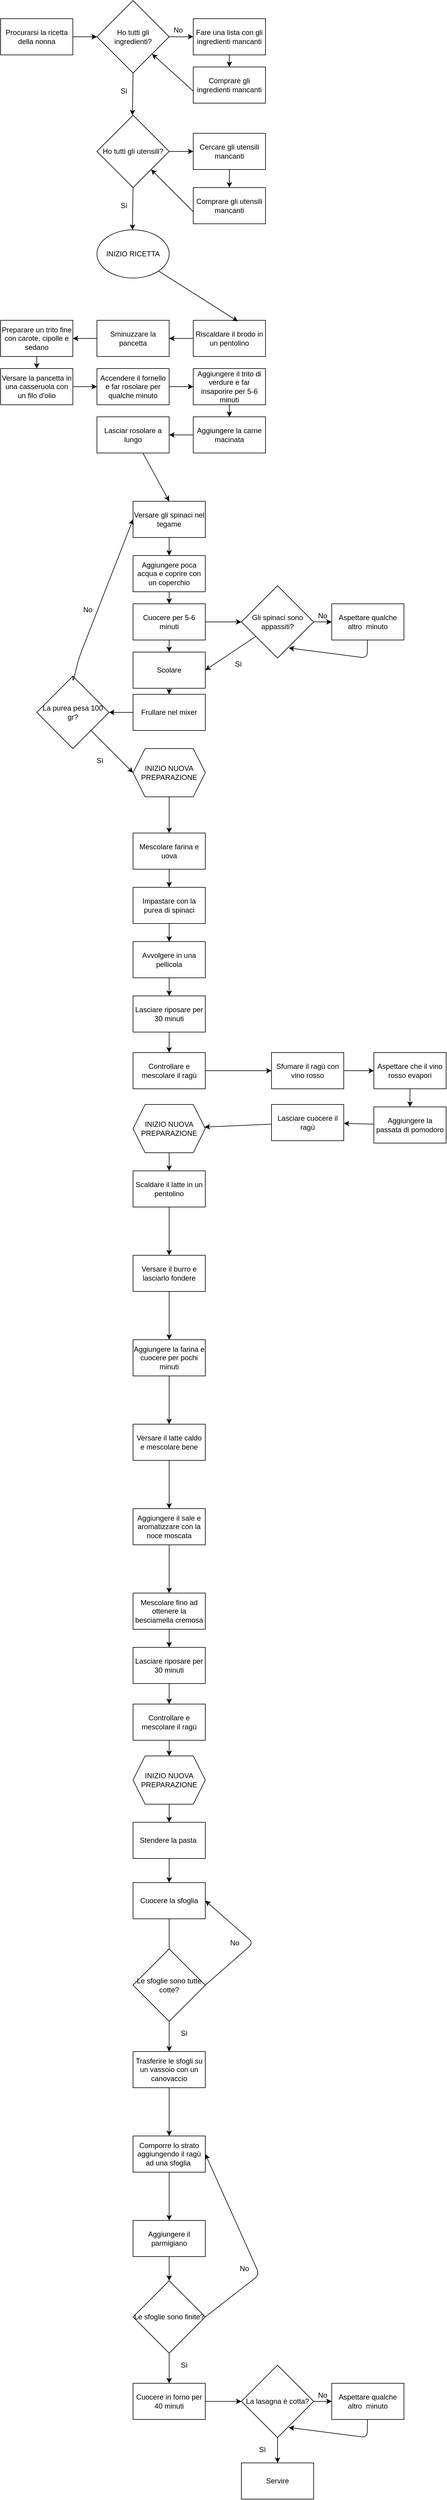 <mxfile>
    <diagram id="bVFsE0yY-AD6hLbGB29M" name="Page-1">
        <mxGraphModel dx="1035" dy="1215" grid="1" gridSize="10" guides="1" tooltips="1" connect="1" arrows="1" fold="1" page="1" pageScale="1" pageWidth="827" pageHeight="1169" math="0" shadow="0">
            <root>
                <mxCell id="0"/>
                <mxCell id="1" parent="0"/>
                <mxCell id="2" value="Procurarsi la ricetta della nonna" style="rounded=0;whiteSpace=wrap;html=1;" vertex="1" parent="1">
                    <mxGeometry x="40" y="40" width="120" height="60" as="geometry"/>
                </mxCell>
                <mxCell id="3" value="" style="endArrow=classic;html=1;exitX=1;exitY=0.5;exitDx=0;exitDy=0;entryX=0;entryY=0.5;entryDx=0;entryDy=0;" edge="1" parent="1" source="2" target="5">
                    <mxGeometry width="50" height="50" relative="1" as="geometry">
                        <mxPoint x="170" y="80" as="sourcePoint"/>
                        <mxPoint x="200" y="80" as="targetPoint"/>
                    </mxGeometry>
                </mxCell>
                <mxCell id="5" value="Ho tutti gli ingredienti?" style="rhombus;whiteSpace=wrap;html=1;" vertex="1" parent="1">
                    <mxGeometry x="200" y="10" width="120" height="120" as="geometry"/>
                </mxCell>
                <mxCell id="7" value="" style="endArrow=classic;html=1;" edge="1" parent="1">
                    <mxGeometry width="50" height="50" relative="1" as="geometry">
                        <mxPoint x="320" y="69.84" as="sourcePoint"/>
                        <mxPoint x="360" y="69.84" as="targetPoint"/>
                        <Array as="points">
                            <mxPoint x="340" y="70.14"/>
                        </Array>
                    </mxGeometry>
                </mxCell>
                <mxCell id="8" value="Sì" style="text;html=1;strokeColor=none;fillColor=none;align=center;verticalAlign=middle;whiteSpace=wrap;rounded=0;" vertex="1" parent="1">
                    <mxGeometry x="230" y="150" width="30" height="20" as="geometry"/>
                </mxCell>
                <mxCell id="9" value="No" style="text;html=1;strokeColor=none;fillColor=none;align=center;verticalAlign=middle;whiteSpace=wrap;rounded=0;" vertex="1" parent="1">
                    <mxGeometry x="320" y="49" width="30" height="20" as="geometry"/>
                </mxCell>
                <mxCell id="10" value="Fare una lista con gli ingredienti mancanti" style="rounded=0;whiteSpace=wrap;html=1;" vertex="1" parent="1">
                    <mxGeometry x="360" y="40" width="120" height="60" as="geometry"/>
                </mxCell>
                <mxCell id="11" value="Comprare gli ingredienti mancanti" style="rounded=0;whiteSpace=wrap;html=1;" vertex="1" parent="1">
                    <mxGeometry x="360" y="120" width="120" height="60" as="geometry"/>
                </mxCell>
                <mxCell id="12" value="" style="endArrow=classic;html=1;" edge="1" parent="1">
                    <mxGeometry width="50" height="50" relative="1" as="geometry">
                        <mxPoint x="260" y="130" as="sourcePoint"/>
                        <mxPoint x="259" y="200" as="targetPoint"/>
                    </mxGeometry>
                </mxCell>
                <mxCell id="14" value="" style="endArrow=classic;html=1;" edge="1" parent="1">
                    <mxGeometry width="50" height="50" relative="1" as="geometry">
                        <mxPoint x="419.89" y="100" as="sourcePoint"/>
                        <mxPoint x="420" y="120" as="targetPoint"/>
                    </mxGeometry>
                </mxCell>
                <mxCell id="22" value="" style="edgeStyle=none;html=1;" edge="1" parent="1" source="16" target="20">
                    <mxGeometry relative="1" as="geometry"/>
                </mxCell>
                <mxCell id="16" value="Riscaldare il brodo in un pentolino" style="rounded=0;whiteSpace=wrap;html=1;" vertex="1" parent="1">
                    <mxGeometry x="360" y="540" width="120" height="60" as="geometry"/>
                </mxCell>
                <mxCell id="24" value="" style="edgeStyle=none;html=1;" edge="1" parent="1" source="20" target="23">
                    <mxGeometry relative="1" as="geometry"/>
                </mxCell>
                <mxCell id="20" value="Sminuzzare la pancetta" style="rounded=0;whiteSpace=wrap;html=1;" vertex="1" parent="1">
                    <mxGeometry x="200" y="540" width="120" height="60" as="geometry"/>
                </mxCell>
                <mxCell id="26" value="" style="edgeStyle=none;html=1;" edge="1" parent="1" source="23" target="25">
                    <mxGeometry relative="1" as="geometry"/>
                </mxCell>
                <mxCell id="23" value="Preparare un trito fine con carote, cipolle e sedano" style="rounded=0;whiteSpace=wrap;html=1;" vertex="1" parent="1">
                    <mxGeometry x="40" y="540" width="120" height="60" as="geometry"/>
                </mxCell>
                <mxCell id="28" value="" style="edgeStyle=none;html=1;" edge="1" parent="1" source="25" target="27">
                    <mxGeometry relative="1" as="geometry"/>
                </mxCell>
                <mxCell id="25" value="Versare la pancetta in una casseruola con un filo d'olio" style="rounded=0;whiteSpace=wrap;html=1;" vertex="1" parent="1">
                    <mxGeometry x="40" y="620" width="120" height="60" as="geometry"/>
                </mxCell>
                <mxCell id="30" value="" style="edgeStyle=none;html=1;" edge="1" parent="1" source="27" target="29">
                    <mxGeometry relative="1" as="geometry"/>
                </mxCell>
                <mxCell id="27" value="Accendere il fornello e far rosolare per qualche minuto" style="rounded=0;whiteSpace=wrap;html=1;" vertex="1" parent="1">
                    <mxGeometry x="200" y="620" width="120" height="60" as="geometry"/>
                </mxCell>
                <mxCell id="32" value="" style="edgeStyle=none;html=1;" edge="1" parent="1" source="29" target="31">
                    <mxGeometry relative="1" as="geometry"/>
                </mxCell>
                <mxCell id="29" value="Aggiungere il trito di verdure e far insaporire per 5-6 minuti" style="rounded=0;whiteSpace=wrap;html=1;" vertex="1" parent="1">
                    <mxGeometry x="360" y="620" width="120" height="60" as="geometry"/>
                </mxCell>
                <mxCell id="34" value="" style="edgeStyle=none;html=1;" edge="1" parent="1" source="31" target="33">
                    <mxGeometry relative="1" as="geometry"/>
                </mxCell>
                <mxCell id="31" value="Aggiungere la carne macinata" style="rounded=0;whiteSpace=wrap;html=1;" vertex="1" parent="1">
                    <mxGeometry x="360" y="700" width="120" height="60" as="geometry"/>
                </mxCell>
                <mxCell id="69" value="" style="edgeStyle=none;html=1;entryX=0.5;entryY=0;entryDx=0;entryDy=0;" edge="1" parent="1" source="33" target="74">
                    <mxGeometry relative="1" as="geometry">
                        <mxPoint x="260" y="800" as="targetPoint"/>
                    </mxGeometry>
                </mxCell>
                <mxCell id="33" value="Lasciar rosolare a lungo" style="rounded=0;whiteSpace=wrap;html=1;" vertex="1" parent="1">
                    <mxGeometry x="200" y="700" width="120" height="60" as="geometry"/>
                </mxCell>
                <mxCell id="60" value="" style="edgeStyle=none;html=1;" edge="1" parent="1" source="56" target="57">
                    <mxGeometry relative="1" as="geometry"/>
                </mxCell>
                <mxCell id="56" value="Ho tutti gli utensili?" style="rhombus;whiteSpace=wrap;html=1;" vertex="1" parent="1">
                    <mxGeometry x="200" y="200" width="120" height="120" as="geometry"/>
                </mxCell>
                <mxCell id="62" value="" style="edgeStyle=none;html=1;" edge="1" parent="1" source="57" target="58">
                    <mxGeometry relative="1" as="geometry"/>
                </mxCell>
                <mxCell id="57" value="Cercare gli utensili mancanti" style="rounded=0;whiteSpace=wrap;html=1;" vertex="1" parent="1">
                    <mxGeometry x="360" y="230" width="120" height="60" as="geometry"/>
                </mxCell>
                <mxCell id="58" value="Comprare gli utensili mancanti" style="rounded=0;whiteSpace=wrap;html=1;" vertex="1" parent="1">
                    <mxGeometry x="360" y="320" width="120" height="60" as="geometry"/>
                </mxCell>
                <mxCell id="63" value="Sì" style="text;html=1;strokeColor=none;fillColor=none;align=center;verticalAlign=middle;whiteSpace=wrap;rounded=0;" vertex="1" parent="1">
                    <mxGeometry x="230" y="340" width="30" height="20" as="geometry"/>
                </mxCell>
                <mxCell id="64" value="" style="endArrow=classic;html=1;" edge="1" parent="1">
                    <mxGeometry width="50" height="50" relative="1" as="geometry">
                        <mxPoint x="260.0" y="320" as="sourcePoint"/>
                        <mxPoint x="259" y="390" as="targetPoint"/>
                    </mxGeometry>
                </mxCell>
                <mxCell id="65" value="" style="endArrow=classic;html=1;" edge="1" parent="1" target="5">
                    <mxGeometry width="50" height="50" relative="1" as="geometry">
                        <mxPoint x="360" y="160" as="sourcePoint"/>
                        <mxPoint x="330" y="110" as="targetPoint"/>
                    </mxGeometry>
                </mxCell>
                <mxCell id="66" value="" style="endArrow=classic;html=1;" edge="1" parent="1" target="56">
                    <mxGeometry width="50" height="50" relative="1" as="geometry">
                        <mxPoint x="360.0" y="360" as="sourcePoint"/>
                        <mxPoint x="291.579" y="298.421" as="targetPoint"/>
                    </mxGeometry>
                </mxCell>
                <mxCell id="67" value="INIZIO RICETTA" style="ellipse;whiteSpace=wrap;html=1;" vertex="1" parent="1">
                    <mxGeometry x="200" y="390" width="120" height="80" as="geometry"/>
                </mxCell>
                <mxCell id="73" value="" style="edgeStyle=none;html=1;" edge="1" source="74" target="76" parent="1">
                    <mxGeometry relative="1" as="geometry"/>
                </mxCell>
                <mxCell id="74" value="Versare gli spinaci nel tegame" style="rounded=0;whiteSpace=wrap;html=1;" vertex="1" parent="1">
                    <mxGeometry x="260" y="840" width="120" height="60" as="geometry"/>
                </mxCell>
                <mxCell id="75" value="" style="edgeStyle=none;html=1;" edge="1" source="76" target="78" parent="1">
                    <mxGeometry relative="1" as="geometry"/>
                </mxCell>
                <mxCell id="76" value="Aggiungere poca acqua e coprire con un coperchio" style="rounded=0;whiteSpace=wrap;html=1;" vertex="1" parent="1">
                    <mxGeometry x="260" y="930" width="120" height="60" as="geometry"/>
                </mxCell>
                <mxCell id="77" value="" style="edgeStyle=none;html=1;" edge="1" source="78" target="80" parent="1">
                    <mxGeometry relative="1" as="geometry"/>
                </mxCell>
                <mxCell id="87" value="" style="edgeStyle=none;html=1;" edge="1" parent="1" source="78" target="86">
                    <mxGeometry relative="1" as="geometry"/>
                </mxCell>
                <mxCell id="78" value="Cuocere per 5-6 minuti" style="rounded=0;whiteSpace=wrap;html=1;" vertex="1" parent="1">
                    <mxGeometry x="260" y="1010" width="120" height="60" as="geometry"/>
                </mxCell>
                <mxCell id="79" value="" style="edgeStyle=none;html=1;" edge="1" source="80" target="82" parent="1">
                    <mxGeometry relative="1" as="geometry"/>
                </mxCell>
                <mxCell id="80" value="Scolare" style="rounded=0;whiteSpace=wrap;html=1;" vertex="1" parent="1">
                    <mxGeometry x="260" y="1090" width="120" height="60" as="geometry"/>
                </mxCell>
                <mxCell id="106" value="" style="edgeStyle=none;html=1;" edge="1" parent="1" source="82" target="97">
                    <mxGeometry relative="1" as="geometry"/>
                </mxCell>
                <mxCell id="82" value="Frullare nel mixer" style="rounded=0;whiteSpace=wrap;html=1;" vertex="1" parent="1">
                    <mxGeometry x="260" y="1160" width="120" height="60" as="geometry"/>
                </mxCell>
                <mxCell id="89" value="" style="edgeStyle=none;html=1;entryX=1;entryY=0.5;entryDx=0;entryDy=0;" edge="1" parent="1" source="86" target="80">
                    <mxGeometry relative="1" as="geometry">
                        <mxPoint x="500" y="1129" as="targetPoint"/>
                    </mxGeometry>
                </mxCell>
                <mxCell id="91" value="" style="edgeStyle=none;html=1;" edge="1" parent="1" source="86">
                    <mxGeometry relative="1" as="geometry">
                        <mxPoint x="590" y="1040" as="targetPoint"/>
                    </mxGeometry>
                </mxCell>
                <mxCell id="86" value="Gli spinaci sono appassiti?" style="rhombus;whiteSpace=wrap;html=1;" vertex="1" parent="1">
                    <mxGeometry x="440" y="980" width="120" height="120" as="geometry"/>
                </mxCell>
                <mxCell id="90" value="Aspettare qualche altro&amp;nbsp; minuto" style="rounded=0;whiteSpace=wrap;html=1;" vertex="1" parent="1">
                    <mxGeometry x="590" y="1010" width="120" height="60" as="geometry"/>
                </mxCell>
                <mxCell id="92" value="" style="endArrow=classic;html=1;entryX=0.656;entryY=0.86;entryDx=0;entryDy=0;entryPerimeter=0;" edge="1" parent="1" target="86">
                    <mxGeometry width="50" height="50" relative="1" as="geometry">
                        <mxPoint x="649.38" y="1070" as="sourcePoint"/>
                        <mxPoint x="649" y="1115" as="targetPoint"/>
                        <Array as="points">
                            <mxPoint x="649" y="1100"/>
                        </Array>
                    </mxGeometry>
                </mxCell>
                <mxCell id="93" value="No" style="text;html=1;strokeColor=none;fillColor=none;align=center;verticalAlign=middle;whiteSpace=wrap;rounded=0;" vertex="1" parent="1">
                    <mxGeometry x="560" y="1020" width="30" height="20" as="geometry"/>
                </mxCell>
                <mxCell id="94" value="Sì" style="text;html=1;strokeColor=none;fillColor=none;align=center;verticalAlign=middle;whiteSpace=wrap;rounded=0;" vertex="1" parent="1">
                    <mxGeometry x="420" y="1100" width="30" height="20" as="geometry"/>
                </mxCell>
                <mxCell id="97" value="La purea pesa 100 gr?" style="rhombus;whiteSpace=wrap;html=1;" vertex="1" parent="1">
                    <mxGeometry x="100" y="1130" width="120" height="120" as="geometry"/>
                </mxCell>
                <mxCell id="101" value="" style="endArrow=classic;html=1;entryX=0;entryY=0.5;entryDx=0;entryDy=0;exitX=0.5;exitY=0;exitDx=0;exitDy=0;" edge="1" parent="1" source="97" target="74">
                    <mxGeometry width="50" height="50" relative="1" as="geometry">
                        <mxPoint x="160" y="1140" as="sourcePoint"/>
                        <mxPoint x="160" y="870" as="targetPoint"/>
                        <Array as="points">
                            <mxPoint x="160.28" y="1140"/>
                            <mxPoint x="170" y="1100"/>
                        </Array>
                    </mxGeometry>
                </mxCell>
                <mxCell id="102" value="No" style="text;html=1;strokeColor=none;fillColor=none;align=center;verticalAlign=middle;whiteSpace=wrap;rounded=0;" vertex="1" parent="1">
                    <mxGeometry x="170" y="1010" width="30" height="20" as="geometry"/>
                </mxCell>
                <mxCell id="103" value="Sì" style="text;html=1;strokeColor=none;fillColor=none;align=center;verticalAlign=middle;whiteSpace=wrap;rounded=0;" vertex="1" parent="1">
                    <mxGeometry x="190" y="1260" width="30" height="20" as="geometry"/>
                </mxCell>
                <mxCell id="109" value="" style="edgeStyle=none;html=1;" edge="1" parent="1" source="104" target="108">
                    <mxGeometry relative="1" as="geometry"/>
                </mxCell>
                <mxCell id="104" value="Mescolare farina e uova" style="rounded=0;whiteSpace=wrap;html=1;" vertex="1" parent="1">
                    <mxGeometry x="260" y="1390" width="120" height="60" as="geometry"/>
                </mxCell>
                <mxCell id="111" value="" style="edgeStyle=none;html=1;" edge="1" parent="1" source="108" target="110">
                    <mxGeometry relative="1" as="geometry"/>
                </mxCell>
                <mxCell id="108" value="Impastare con la purea di spinaci" style="whiteSpace=wrap;html=1;rounded=0;" vertex="1" parent="1">
                    <mxGeometry x="260" y="1480" width="120" height="60" as="geometry"/>
                </mxCell>
                <mxCell id="113" value="" style="edgeStyle=none;html=1;" edge="1" parent="1" source="110" target="112">
                    <mxGeometry relative="1" as="geometry"/>
                </mxCell>
                <mxCell id="110" value="Avvolgere in una pellicola" style="whiteSpace=wrap;html=1;rounded=0;" vertex="1" parent="1">
                    <mxGeometry x="260" y="1570" width="120" height="60" as="geometry"/>
                </mxCell>
                <mxCell id="123" value="" style="edgeStyle=none;html=1;" edge="1" parent="1" source="112" target="122">
                    <mxGeometry relative="1" as="geometry"/>
                </mxCell>
                <mxCell id="112" value="Lasciare riposare per 30 minuti" style="whiteSpace=wrap;html=1;rounded=0;" vertex="1" parent="1">
                    <mxGeometry x="260" y="1660" width="120" height="60" as="geometry"/>
                </mxCell>
                <mxCell id="117" value="" style="edgeStyle=none;html=1;" edge="1" parent="1" source="115" target="104">
                    <mxGeometry relative="1" as="geometry"/>
                </mxCell>
                <mxCell id="115" value="&lt;span&gt;INIZIO NUOVA PREPARAZIONE&lt;/span&gt;" style="shape=hexagon;perimeter=hexagonPerimeter2;whiteSpace=wrap;html=1;fixedSize=1;" vertex="1" parent="1">
                    <mxGeometry x="260" y="1250" width="120" height="80" as="geometry"/>
                </mxCell>
                <mxCell id="116" value="" style="edgeStyle=none;html=1;entryX=0;entryY=0.5;entryDx=0;entryDy=0;" edge="1" parent="1" source="97" target="115">
                    <mxGeometry relative="1" as="geometry">
                        <mxPoint x="227" y="1300" as="sourcePoint"/>
                        <mxPoint x="280" y="1360" as="targetPoint"/>
                    </mxGeometry>
                </mxCell>
                <mxCell id="118" value="" style="edgeStyle=none;html=1;" edge="1" parent="1" source="119">
                    <mxGeometry relative="1" as="geometry">
                        <mxPoint x="320" y="1893.5" as="targetPoint"/>
                    </mxGeometry>
                </mxCell>
                <mxCell id="126" value="" style="edgeStyle=none;html=1;" edge="1" parent="1" source="119" target="124">
                    <mxGeometry relative="1" as="geometry"/>
                </mxCell>
                <mxCell id="119" value="&lt;span&gt;INIZIO NUOVA PREPARAZIONE&lt;/span&gt;" style="shape=hexagon;perimeter=hexagonPerimeter2;whiteSpace=wrap;html=1;fixedSize=1;" vertex="1" parent="1">
                    <mxGeometry x="260" y="1840" width="120" height="80" as="geometry"/>
                </mxCell>
                <mxCell id="203" value="" style="edgeStyle=none;html=1;" edge="1" parent="1" source="122" target="201">
                    <mxGeometry relative="1" as="geometry"/>
                </mxCell>
                <mxCell id="122" value="Controllare e mescolare il ragù" style="rounded=0;whiteSpace=wrap;html=1;" vertex="1" parent="1">
                    <mxGeometry x="260" y="1754" width="120" height="60" as="geometry"/>
                </mxCell>
                <mxCell id="128" value="" style="edgeStyle=none;html=1;" edge="1" parent="1" source="124" target="127">
                    <mxGeometry relative="1" as="geometry"/>
                </mxCell>
                <mxCell id="124" value="Scaldare il latte in un pentolino" style="rounded=0;whiteSpace=wrap;html=1;" vertex="1" parent="1">
                    <mxGeometry x="260" y="1950" width="120" height="60" as="geometry"/>
                </mxCell>
                <mxCell id="130" value="" style="edgeStyle=none;html=1;" edge="1" parent="1" source="127" target="129">
                    <mxGeometry relative="1" as="geometry"/>
                </mxCell>
                <mxCell id="127" value="Versare il burro e lasciarlo fondere" style="rounded=0;whiteSpace=wrap;html=1;" vertex="1" parent="1">
                    <mxGeometry x="260" y="2090" width="120" height="60" as="geometry"/>
                </mxCell>
                <mxCell id="132" value="" style="edgeStyle=none;html=1;" edge="1" parent="1" source="129" target="131">
                    <mxGeometry relative="1" as="geometry"/>
                </mxCell>
                <mxCell id="129" value="Aggiungere la farina e cuocere per pochi minuti" style="rounded=0;whiteSpace=wrap;html=1;" vertex="1" parent="1">
                    <mxGeometry x="260" y="2230" width="120" height="60" as="geometry"/>
                </mxCell>
                <mxCell id="134" value="" style="edgeStyle=none;html=1;" edge="1" parent="1" source="131" target="133">
                    <mxGeometry relative="1" as="geometry"/>
                </mxCell>
                <mxCell id="131" value="Versare il latte caldo e mescolare bene" style="rounded=0;whiteSpace=wrap;html=1;" vertex="1" parent="1">
                    <mxGeometry x="260" y="2370" width="120" height="60" as="geometry"/>
                </mxCell>
                <mxCell id="136" value="" style="edgeStyle=none;html=1;" edge="1" parent="1" source="133" target="135">
                    <mxGeometry relative="1" as="geometry"/>
                </mxCell>
                <mxCell id="133" value="Aggiungere il sale e aromatizzare con la noce moscata" style="rounded=0;whiteSpace=wrap;html=1;" vertex="1" parent="1">
                    <mxGeometry x="260" y="2510" width="120" height="60" as="geometry"/>
                </mxCell>
                <mxCell id="146" value="" style="edgeStyle=none;html=1;" edge="1" parent="1" source="135" target="144">
                    <mxGeometry relative="1" as="geometry"/>
                </mxCell>
                <mxCell id="135" value="Mescolare fino ad ottenere la besciamella cremosa" style="rounded=0;whiteSpace=wrap;html=1;" vertex="1" parent="1">
                    <mxGeometry x="260" y="2650" width="120" height="60" as="geometry"/>
                </mxCell>
                <mxCell id="137" value="" style="edgeStyle=none;html=1;" edge="1" target="140" parent="1">
                    <mxGeometry relative="1" as="geometry">
                        <mxPoint x="520" y="2710" as="sourcePoint"/>
                    </mxGeometry>
                </mxCell>
                <mxCell id="139" value="" style="edgeStyle=none;html=1;" edge="1" target="142" parent="1">
                    <mxGeometry relative="1" as="geometry">
                        <mxPoint x="580" y="2770" as="sourcePoint"/>
                    </mxGeometry>
                </mxCell>
                <mxCell id="141" value="" style="edgeStyle=none;html=1;" edge="1" target="143" parent="1">
                    <mxGeometry relative="1" as="geometry">
                        <mxPoint x="740" y="2770" as="sourcePoint"/>
                    </mxGeometry>
                </mxCell>
                <mxCell id="147" value="" style="edgeStyle=none;html=1;" edge="1" parent="1" source="144" target="145">
                    <mxGeometry relative="1" as="geometry"/>
                </mxCell>
                <mxCell id="144" value="Lasciare riposare per 30 minuti" style="whiteSpace=wrap;html=1;rounded=0;" vertex="1" parent="1">
                    <mxGeometry x="260" y="2740" width="120" height="60" as="geometry"/>
                </mxCell>
                <mxCell id="145" value="Controllare e mescolare il ragù" style="rounded=0;whiteSpace=wrap;html=1;" vertex="1" parent="1">
                    <mxGeometry x="260" y="2834" width="120" height="60" as="geometry"/>
                </mxCell>
                <mxCell id="148" value="" style="edgeStyle=none;html=1;" edge="1" source="149" parent="1">
                    <mxGeometry relative="1" as="geometry">
                        <mxPoint x="320" y="2973.5" as="targetPoint"/>
                    </mxGeometry>
                </mxCell>
                <mxCell id="152" value="" style="edgeStyle=none;html=1;" edge="1" parent="1" source="149" target="151">
                    <mxGeometry relative="1" as="geometry"/>
                </mxCell>
                <mxCell id="149" value="&lt;span&gt;INIZIO NUOVA PREPARAZIONE&lt;/span&gt;" style="shape=hexagon;perimeter=hexagonPerimeter2;whiteSpace=wrap;html=1;fixedSize=1;" vertex="1" parent="1">
                    <mxGeometry x="260" y="2920" width="120" height="80" as="geometry"/>
                </mxCell>
                <mxCell id="150" value="" style="edgeStyle=none;html=1;" edge="1" target="149" parent="1">
                    <mxGeometry relative="1" as="geometry">
                        <mxPoint x="320" y="2894.0" as="sourcePoint"/>
                    </mxGeometry>
                </mxCell>
                <mxCell id="156" value="" style="edgeStyle=none;html=1;" edge="1" parent="1" source="151" target="155">
                    <mxGeometry relative="1" as="geometry"/>
                </mxCell>
                <mxCell id="151" value="Stendere la pasta&amp;nbsp;" style="rounded=0;whiteSpace=wrap;html=1;" vertex="1" parent="1">
                    <mxGeometry x="260" y="3030" width="120" height="60" as="geometry"/>
                </mxCell>
                <mxCell id="158" value="" style="edgeStyle=none;html=1;" edge="1" parent="1" source="155">
                    <mxGeometry relative="1" as="geometry">
                        <mxPoint x="320.0" y="3270.0" as="targetPoint"/>
                    </mxGeometry>
                </mxCell>
                <mxCell id="155" value="Cuocere la sfoglia" style="rounded=0;whiteSpace=wrap;html=1;" vertex="1" parent="1">
                    <mxGeometry x="260" y="3130" width="120" height="60" as="geometry"/>
                </mxCell>
                <mxCell id="161" value="" style="edgeStyle=none;html=1;" edge="1" target="168" parent="1">
                    <mxGeometry relative="1" as="geometry">
                        <mxPoint x="380" y="3300" as="sourcePoint"/>
                    </mxGeometry>
                </mxCell>
                <mxCell id="166" value="No" style="text;html=1;strokeColor=none;fillColor=none;align=center;verticalAlign=middle;whiteSpace=wrap;rounded=0;" vertex="1" parent="1">
                    <mxGeometry x="414" y="3220" width="30" height="20" as="geometry"/>
                </mxCell>
                <mxCell id="167" value="Sì" style="text;html=1;strokeColor=none;fillColor=none;align=center;verticalAlign=middle;whiteSpace=wrap;rounded=0;" vertex="1" parent="1">
                    <mxGeometry x="330" y="3370" width="30" height="20" as="geometry"/>
                </mxCell>
                <mxCell id="175" value="" style="edgeStyle=none;html=1;" edge="1" parent="1" source="168" target="169">
                    <mxGeometry relative="1" as="geometry"/>
                </mxCell>
                <mxCell id="168" value="Le sfoglie sono tutte cotte?" style="rhombus;whiteSpace=wrap;html=1;" vertex="1" parent="1">
                    <mxGeometry x="260" y="3240" width="120" height="120" as="geometry"/>
                </mxCell>
                <mxCell id="174" value="" style="edgeStyle=none;html=1;" edge="1" parent="1" source="169" target="173">
                    <mxGeometry relative="1" as="geometry"/>
                </mxCell>
                <mxCell id="169" value="Trasferire le sfogli su un vassoio con un canovaccio" style="rounded=0;whiteSpace=wrap;html=1;" vertex="1" parent="1">
                    <mxGeometry x="260" y="3410" width="120" height="60" as="geometry"/>
                </mxCell>
                <mxCell id="178" value="" style="edgeStyle=none;html=1;" edge="1" parent="1" source="173" target="177">
                    <mxGeometry relative="1" as="geometry"/>
                </mxCell>
                <mxCell id="173" value="Comporre lo strato aggiungendo il ragù ad una sfoglia&amp;nbsp;" style="rounded=0;whiteSpace=wrap;html=1;" vertex="1" parent="1">
                    <mxGeometry x="260" y="3550" width="120" height="60" as="geometry"/>
                </mxCell>
                <mxCell id="176" value="" style="endArrow=classic;html=1;exitX=1;exitY=0.5;exitDx=0;exitDy=0;entryX=1;entryY=0.5;entryDx=0;entryDy=0;" edge="1" parent="1" source="168" target="155">
                    <mxGeometry width="50" height="50" relative="1" as="geometry">
                        <mxPoint x="490" y="3290" as="sourcePoint"/>
                        <mxPoint x="540" y="3300" as="targetPoint"/>
                        <Array as="points">
                            <mxPoint x="460" y="3230"/>
                        </Array>
                    </mxGeometry>
                </mxCell>
                <mxCell id="181" value="" style="edgeStyle=none;html=1;" edge="1" parent="1" source="177" target="179">
                    <mxGeometry relative="1" as="geometry"/>
                </mxCell>
                <mxCell id="177" value="Aggiungere il parmigiano" style="rounded=0;whiteSpace=wrap;html=1;" vertex="1" parent="1">
                    <mxGeometry x="260" y="3690" width="120" height="60" as="geometry"/>
                </mxCell>
                <mxCell id="185" value="" style="edgeStyle=none;html=1;" edge="1" parent="1" source="179" target="183">
                    <mxGeometry relative="1" as="geometry"/>
                </mxCell>
                <mxCell id="179" value="Le sfoglie sono finite?" style="rhombus;whiteSpace=wrap;html=1;" vertex="1" parent="1">
                    <mxGeometry x="260" y="3790" width="120" height="120" as="geometry"/>
                </mxCell>
                <mxCell id="180" value="" style="endArrow=classic;html=1;exitX=1;exitY=0.5;exitDx=0;exitDy=0;entryX=1;entryY=0.5;entryDx=0;entryDy=0;" edge="1" parent="1" source="179" target="173">
                    <mxGeometry width="50" height="50" relative="1" as="geometry">
                        <mxPoint x="500" y="3840" as="sourcePoint"/>
                        <mxPoint x="470" y="3490" as="targetPoint"/>
                        <Array as="points">
                            <mxPoint x="470" y="3780"/>
                        </Array>
                    </mxGeometry>
                </mxCell>
                <mxCell id="182" value="No" style="text;html=1;strokeColor=none;fillColor=none;align=center;verticalAlign=middle;whiteSpace=wrap;rounded=0;" vertex="1" parent="1">
                    <mxGeometry x="430" y="3760" width="30" height="20" as="geometry"/>
                </mxCell>
                <mxCell id="183" value="Cuocere in forno per 40 minuti" style="rounded=0;whiteSpace=wrap;html=1;" vertex="1" parent="1">
                    <mxGeometry x="260" y="3960" width="120" height="60" as="geometry"/>
                </mxCell>
                <mxCell id="184" value="Sì" style="text;html=1;strokeColor=none;fillColor=none;align=center;verticalAlign=middle;whiteSpace=wrap;rounded=0;" vertex="1" parent="1">
                    <mxGeometry x="330" y="3920" width="30" height="20" as="geometry"/>
                </mxCell>
                <mxCell id="186" value="" style="edgeStyle=none;html=1;" edge="1" target="187" parent="1">
                    <mxGeometry relative="1" as="geometry">
                        <mxPoint x="380" y="3990" as="sourcePoint"/>
                    </mxGeometry>
                </mxCell>
                <mxCell id="191" value="" style="edgeStyle=none;html=1;" edge="1" parent="1" source="187" target="189">
                    <mxGeometry relative="1" as="geometry"/>
                </mxCell>
                <mxCell id="193" value="" style="edgeStyle=none;html=1;" edge="1" parent="1" source="187" target="192">
                    <mxGeometry relative="1" as="geometry"/>
                </mxCell>
                <mxCell id="187" value="La lasagna è cotta?" style="rhombus;whiteSpace=wrap;html=1;" vertex="1" parent="1">
                    <mxGeometry x="440" y="3930" width="120" height="120" as="geometry"/>
                </mxCell>
                <mxCell id="188" value="" style="endArrow=classic;html=1;entryX=0.656;entryY=0.86;entryDx=0;entryDy=0;entryPerimeter=0;" edge="1" target="187" parent="1">
                    <mxGeometry width="50" height="50" relative="1" as="geometry">
                        <mxPoint x="649.38" y="4020" as="sourcePoint"/>
                        <mxPoint x="649" y="4065" as="targetPoint"/>
                        <Array as="points">
                            <mxPoint x="649" y="4050"/>
                        </Array>
                    </mxGeometry>
                </mxCell>
                <mxCell id="189" value="Aspettare qualche altro&amp;nbsp; minuto" style="rounded=0;whiteSpace=wrap;html=1;" vertex="1" parent="1">
                    <mxGeometry x="590" y="3960" width="120" height="60" as="geometry"/>
                </mxCell>
                <mxCell id="190" value="No" style="text;html=1;strokeColor=none;fillColor=none;align=center;verticalAlign=middle;whiteSpace=wrap;rounded=0;" vertex="1" parent="1">
                    <mxGeometry x="560" y="3970" width="30" height="20" as="geometry"/>
                </mxCell>
                <mxCell id="192" value="Servire" style="whiteSpace=wrap;html=1;" vertex="1" parent="1">
                    <mxGeometry x="440" y="4092" width="120" height="60" as="geometry"/>
                </mxCell>
                <mxCell id="194" value="Sì" style="text;html=1;strokeColor=none;fillColor=none;align=center;verticalAlign=middle;whiteSpace=wrap;rounded=0;" vertex="1" parent="1">
                    <mxGeometry x="460" y="4060" width="30" height="20" as="geometry"/>
                </mxCell>
                <mxCell id="206" value="" style="edgeStyle=none;html=1;" edge="1" parent="1" source="199" target="202">
                    <mxGeometry relative="1" as="geometry"/>
                </mxCell>
                <mxCell id="199" value="Aggiungere la passata di pomodoro" style="rounded=0;whiteSpace=wrap;html=1;" vertex="1" parent="1">
                    <mxGeometry x="660" y="1844" width="120" height="60" as="geometry"/>
                </mxCell>
                <mxCell id="205" value="" style="edgeStyle=none;html=1;" edge="1" parent="1" source="200" target="199">
                    <mxGeometry relative="1" as="geometry"/>
                </mxCell>
                <mxCell id="200" value="Aspettare che il vino rosso evapori" style="rounded=0;whiteSpace=wrap;html=1;" vertex="1" parent="1">
                    <mxGeometry x="660" y="1754" width="120" height="60" as="geometry"/>
                </mxCell>
                <mxCell id="204" value="" style="edgeStyle=none;html=1;" edge="1" parent="1" source="201" target="200">
                    <mxGeometry relative="1" as="geometry"/>
                </mxCell>
                <mxCell id="201" value="Sfumare il ragù con vino rosso" style="rounded=0;whiteSpace=wrap;html=1;" vertex="1" parent="1">
                    <mxGeometry x="490" y="1754" width="120" height="60" as="geometry"/>
                </mxCell>
                <mxCell id="207" value="" style="edgeStyle=none;html=1;" edge="1" parent="1" source="202" target="119">
                    <mxGeometry relative="1" as="geometry"/>
                </mxCell>
                <mxCell id="202" value="Lasciare cuocere il ragù" style="rounded=0;whiteSpace=wrap;html=1;" vertex="1" parent="1">
                    <mxGeometry x="490" y="1840" width="120" height="60" as="geometry"/>
                </mxCell>
                <mxCell id="208" value="" style="endArrow=classic;html=1;entryX=0.616;entryY=0.026;entryDx=0;entryDy=0;entryPerimeter=0;exitX=1;exitY=1;exitDx=0;exitDy=0;" edge="1" parent="1" source="67" target="16">
                    <mxGeometry width="50" height="50" relative="1" as="geometry">
                        <mxPoint x="370" y="450" as="sourcePoint"/>
                        <mxPoint x="420" y="400" as="targetPoint"/>
                    </mxGeometry>
                </mxCell>
            </root>
        </mxGraphModel>
    </diagram>
</mxfile>